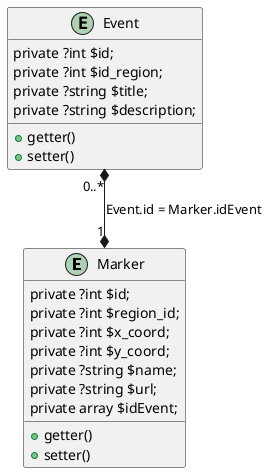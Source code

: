 @startuml
'https://plantuml.com/sequence-diagram

entity Marker {
    private ?int $id;
    private ?int $region_id;
    private ?int $x_coord;
    private ?int $y_coord;
    private ?string $name;
    private ?string $url;
    private array $idEvent;
    + getter()
    + setter()
}

entity Event {
    private ?int $id;
    private ?int $id_region;
    private ?string $title;
    private ?string $description;
    + getter()
    + setter()
}

Event "0..*" *--* "1" Marker : Event.id = Marker.idEvent

@enduml